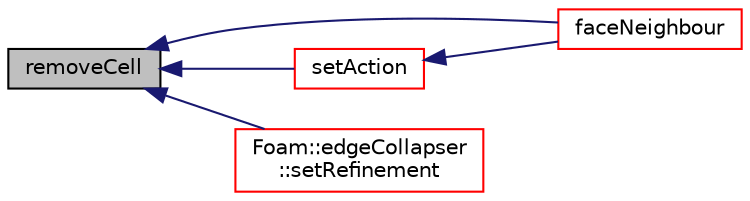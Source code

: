 digraph "removeCell"
{
  bgcolor="transparent";
  edge [fontname="Helvetica",fontsize="10",labelfontname="Helvetica",labelfontsize="10"];
  node [fontname="Helvetica",fontsize="10",shape=record];
  rankdir="LR";
  Node1 [label="removeCell",height=0.2,width=0.4,color="black", fillcolor="grey75", style="filled", fontcolor="black"];
  Node1 -> Node2 [dir="back",color="midnightblue",fontsize="10",style="solid",fontname="Helvetica"];
  Node2 [label="faceNeighbour",height=0.2,width=0.4,color="red",URL="$a01976.html#a075cddec7d13c01936a271a1fc26c7c2"];
  Node1 -> Node3 [dir="back",color="midnightblue",fontsize="10",style="solid",fontname="Helvetica"];
  Node3 [label="setAction",height=0.2,width=0.4,color="red",URL="$a01976.html#a40a23962b792d24f4cb999f5b55aece2",tooltip="For compatibility with polyTopoChange: set topological action. "];
  Node3 -> Node2 [dir="back",color="midnightblue",fontsize="10",style="solid",fontname="Helvetica"];
  Node1 -> Node4 [dir="back",color="midnightblue",fontsize="10",style="solid",fontname="Helvetica"];
  Node4 [label="Foam::edgeCollapser\l::setRefinement",height=0.2,width=0.4,color="red",URL="$a00617.html#a9b80e891413d76aa1324fdd6c9e58c64",tooltip="Play commands into polyTopoChange to create mesh. "];
}
